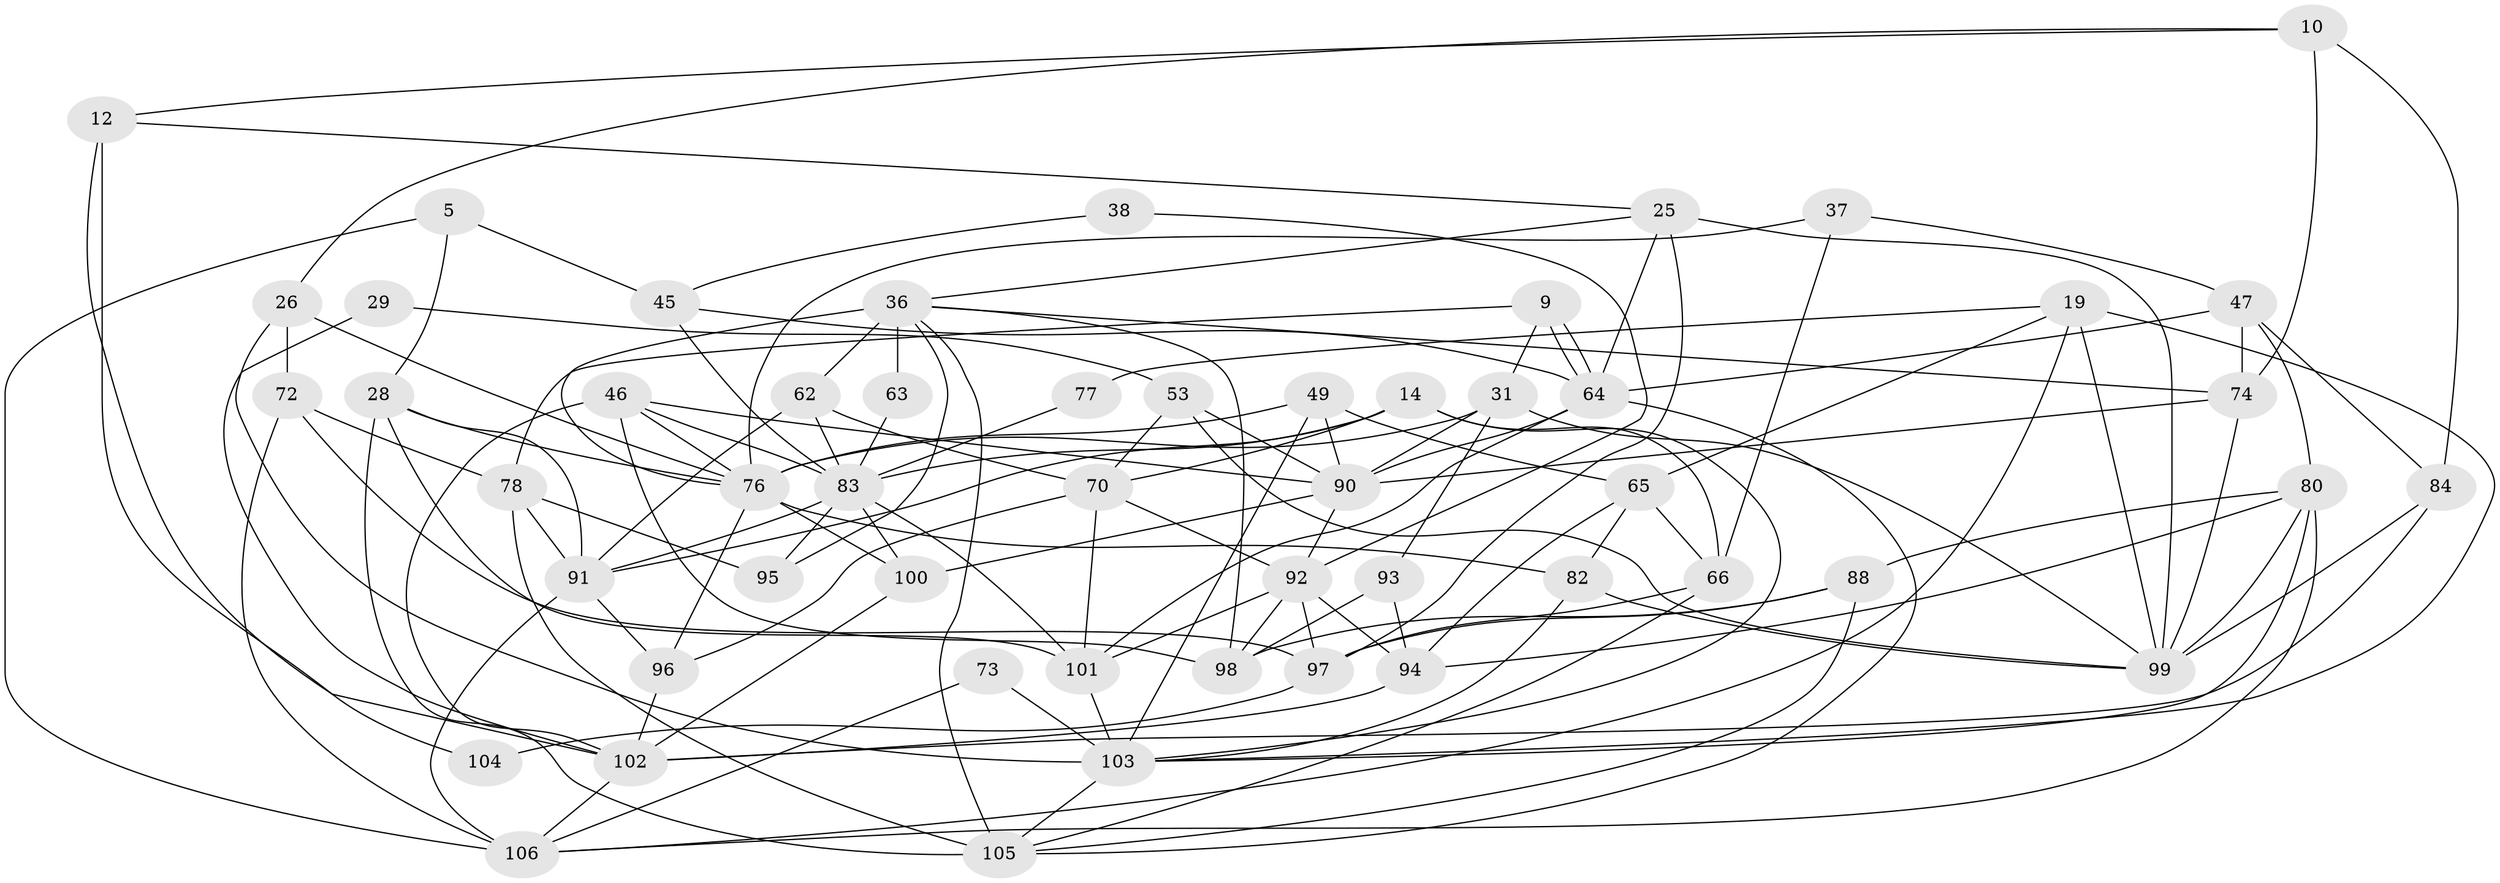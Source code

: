 // original degree distribution, {5: 0.2358490566037736, 4: 0.25471698113207547, 2: 0.14150943396226415, 3: 0.24528301886792453, 6: 0.07547169811320754, 7: 0.04716981132075472}
// Generated by graph-tools (version 1.1) at 2025/49/03/09/25 04:49:50]
// undirected, 53 vertices, 133 edges
graph export_dot {
graph [start="1"]
  node [color=gray90,style=filled];
  5;
  9;
  10 [super="+3"];
  12;
  14;
  19 [super="+13"];
  25;
  26;
  28 [super="+24"];
  29;
  31;
  36 [super="+22+33+21"];
  37;
  38;
  45 [super="+34"];
  46;
  47 [super="+16"];
  49;
  53;
  62 [super="+50"];
  63 [super="+42"];
  64 [super="+40"];
  65 [super="+48"];
  66;
  70 [super="+67+69"];
  72;
  73;
  74;
  76 [super="+61+11"];
  77;
  78;
  80 [super="+20"];
  82 [super="+71"];
  83 [super="+52+43"];
  84 [super="+6+51"];
  88 [super="+30"];
  90 [super="+32+81"];
  91 [super="+86"];
  92 [super="+58"];
  93;
  94;
  95;
  96;
  97 [super="+54"];
  98;
  99 [super="+57+87"];
  100 [super="+75+15"];
  101 [super="+60"];
  102 [super="+85"];
  103 [super="+55+7"];
  104 [super="+27"];
  105 [super="+56+89"];
  106 [super="+8+39"];
  5 -- 106 [weight=2];
  5 -- 28;
  5 -- 45 [weight=2];
  9 -- 64 [weight=2];
  9 -- 64;
  9 -- 31;
  9 -- 78;
  10 -- 74;
  10 -- 12;
  10 -- 26;
  10 -- 84 [weight=2];
  12 -- 102;
  12 -- 25;
  12 -- 104 [weight=2];
  14 -- 66;
  14 -- 103;
  14 -- 83;
  14 -- 91 [weight=2];
  14 -- 70;
  19 -- 99;
  19 -- 106 [weight=2];
  19 -- 103;
  19 -- 77;
  19 -- 65;
  25 -- 97;
  25 -- 64;
  25 -- 99;
  25 -- 36;
  26 -- 72;
  26 -- 76;
  26 -- 103;
  28 -- 101;
  28 -- 91;
  28 -- 76;
  28 -- 105;
  29 -- 102;
  29 -- 53;
  31 -- 76;
  31 -- 93;
  31 -- 99;
  31 -- 90;
  36 -- 76 [weight=2];
  36 -- 63 [weight=2];
  36 -- 98;
  36 -- 74;
  36 -- 62 [weight=2];
  36 -- 95;
  36 -- 105;
  37 -- 66;
  37 -- 76;
  37 -- 47;
  38 -- 92;
  38 -- 45;
  45 -- 64;
  45 -- 83 [weight=2];
  46 -- 102;
  46 -- 98;
  46 -- 83;
  46 -- 76;
  46 -- 90;
  47 -- 80;
  47 -- 64;
  47 -- 84;
  47 -- 74;
  49 -- 103;
  49 -- 76;
  49 -- 90;
  49 -- 65;
  53 -- 99 [weight=2];
  53 -- 90 [weight=2];
  53 -- 70;
  62 -- 91;
  62 -- 83;
  62 -- 70;
  63 -- 83 [weight=2];
  64 -- 90 [weight=2];
  64 -- 101;
  64 -- 105;
  65 -- 94;
  65 -- 66;
  65 -- 82;
  66 -- 97;
  66 -- 105;
  70 -- 96;
  70 -- 101;
  70 -- 92;
  72 -- 106;
  72 -- 78;
  72 -- 97;
  73 -- 106;
  73 -- 103;
  74 -- 99;
  74 -- 90;
  76 -- 96;
  76 -- 82;
  76 -- 100;
  77 -- 83;
  78 -- 105 [weight=2];
  78 -- 95;
  78 -- 91;
  80 -- 94;
  80 -- 106 [weight=2];
  80 -- 103;
  80 -- 99;
  80 -- 88;
  82 -- 99;
  82 -- 103;
  83 -- 95;
  83 -- 101 [weight=2];
  83 -- 91;
  83 -- 100 [weight=2];
  84 -- 99;
  84 -- 102 [weight=2];
  88 -- 98 [weight=2];
  88 -- 97;
  88 -- 105;
  90 -- 92;
  90 -- 100;
  91 -- 106 [weight=3];
  91 -- 96;
  92 -- 101;
  92 -- 94;
  92 -- 97 [weight=2];
  92 -- 98;
  93 -- 98;
  93 -- 94;
  94 -- 102;
  96 -- 102;
  97 -- 104 [weight=2];
  100 -- 102;
  101 -- 103 [weight=2];
  102 -- 106;
  103 -- 105;
}
